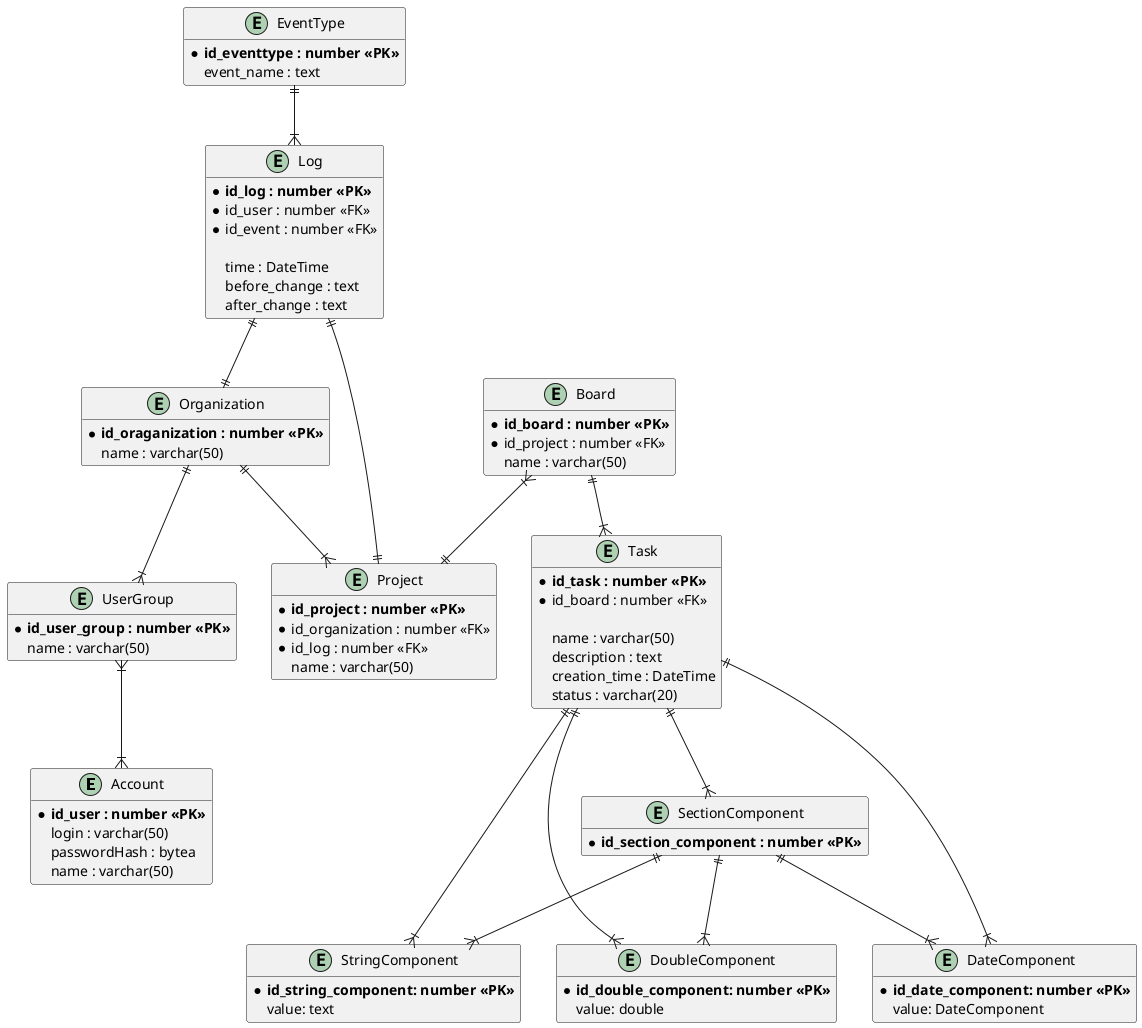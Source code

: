 ﻿@startuml "Диаграмма сущностей TFlick"
'https://plantuml.com/class-diagram

hide methods

''''''''''''''''DEFAULT''''''''''''

entity Account {
    * **id_user : number <<PK>>**
    {field} login : varchar(50)
    {field} passwordHash : bytea
    {field} name : varchar(50)
}   

entity UserGroup {
    * **id_user_group : number <<PK>>**
    {field} name : varchar(50)
}
UserGroup }|--|{ Account

entity Organization {
    * **id_oraganization : number <<PK>>**
    {field} name : varchar(50)
}
Organization ||--|{ UserGroup

entity Project {
    * **id_project : number <<PK>>**
    * id_organization : number <<FK>>
    * id_log : number <<FK>>
    {field} name : varchar(50)
}
Organization ||--|{ Project

entity Board {
    * **id_board : number <<PK>>**
    * id_project : number <<FK>>
    {field} name : varchar(50)
} 

Board }|--|| Project

entity Task {
    * **id_task : number <<PK>>**
    * id_board : number <<FK>>

    {field} name : varchar(50)
    description : text
    creation_time : DateTime
    {field} status : varchar(20)
}
Board ||--|{ Task

''''''''''''''''COMPONENTS''''''''''''

entity SectionComponent
{
    * **id_section_component : number <<PK>>**

}
Task||--|{ SectionComponent


entity StringComponent
{
    * **id_string_component: number <<PK>>**
    value: text
}
Task ||--|{ StringComponent
SectionComponent ||--|{ StringComponent

entity DoubleComponent
{
    * **id_double_component: number <<PK>>**
    value: double
}
Task ||--|{ DoubleComponent 
SectionComponent ||--|{ DoubleComponent


entity DateComponent
{
    * **id_date_component: number <<PK>>**
    value: DateComponent
}

Task ||--|{ DateComponent
SectionComponent ||--|{ DateComponent


''''''''''''''''LOGGING'''''''''''''

entity Log {
    * **id_log : number <<PK>>**
    * id_user : number <<FK>>
    * id_event : number <<FK>>

    time : DateTime 
    before_change : text
    after_change : text
}

entity EventType {
    * **id_eventtype : number <<PK>>**
    event_name : text
}

EventType ||--|{ Log
Log ||--|| Organization
Log ||--|| Project

@enduml